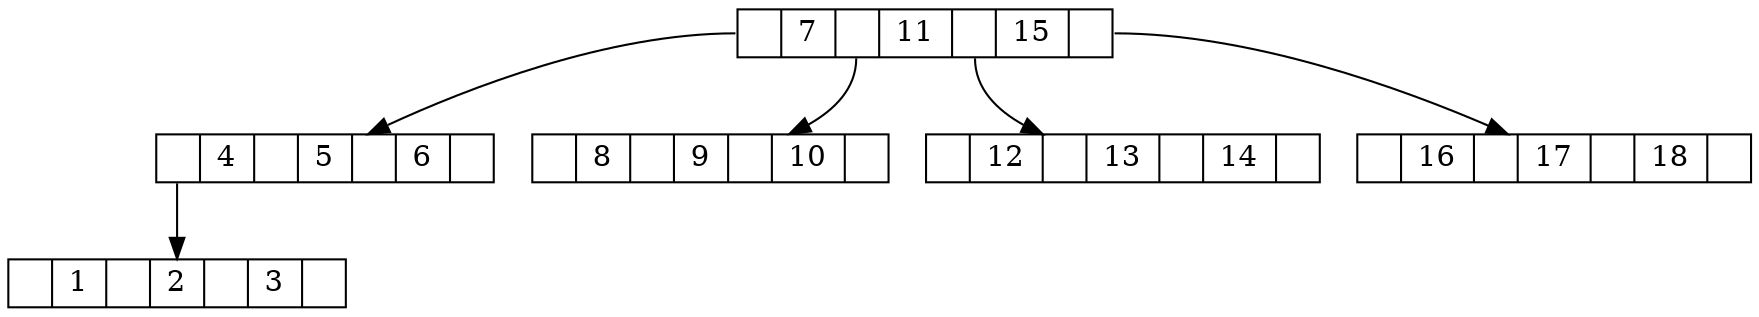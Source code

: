 digraph g {
node [shape = record,height=.1];
node0[label = "<f0> |7|<f1> |11|<f2> |15|<f3>"];
node1[label = "<f0> |4|<f1> |5|<f2> |6|<f3>"];
node2[label = "<f0> |1|<f1> |2|<f2> |3|<f3>"];
"node1":f0 -> "node2"
"node0":f0 -> "node1"
node3[label = "<f0> |8|<f1> |9|<f2> |10|<f3>"];
"node0":f1 -> "node3"
node4[label = "<f0> |12|<f1> |13|<f2> |14|<f3>"];
"node0":f2 -> "node4"
node5[label = "<f0> |16|<f1> |17|<f2> |18|<f3>"];
"node0":f3 -> "node5"
}